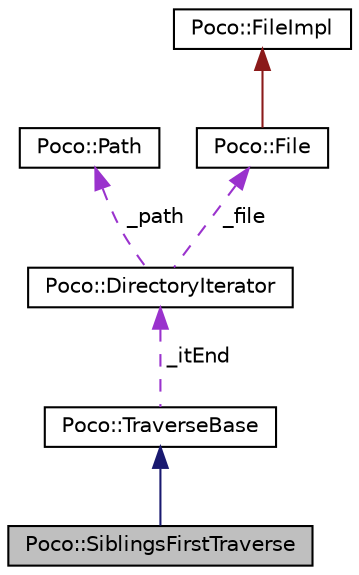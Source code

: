 digraph "Poco::SiblingsFirstTraverse"
{
 // LATEX_PDF_SIZE
  edge [fontname="Helvetica",fontsize="10",labelfontname="Helvetica",labelfontsize="10"];
  node [fontname="Helvetica",fontsize="10",shape=record];
  Node1 [label="Poco::SiblingsFirstTraverse",height=0.2,width=0.4,color="black", fillcolor="grey75", style="filled", fontcolor="black",tooltip=" "];
  Node2 -> Node1 [dir="back",color="midnightblue",fontsize="10",style="solid"];
  Node2 [label="Poco::TraverseBase",height=0.2,width=0.4,color="black", fillcolor="white", style="filled",URL="$classPoco_1_1TraverseBase.html",tooltip=" "];
  Node3 -> Node2 [dir="back",color="darkorchid3",fontsize="10",style="dashed",label=" _itEnd" ];
  Node3 [label="Poco::DirectoryIterator",height=0.2,width=0.4,color="black", fillcolor="white", style="filled",URL="$classPoco_1_1DirectoryIterator.html",tooltip=" "];
  Node4 -> Node3 [dir="back",color="darkorchid3",fontsize="10",style="dashed",label=" _path" ];
  Node4 [label="Poco::Path",height=0.2,width=0.4,color="black", fillcolor="white", style="filled",URL="$classPoco_1_1Path.html",tooltip=" "];
  Node5 -> Node3 [dir="back",color="darkorchid3",fontsize="10",style="dashed",label=" _file" ];
  Node5 [label="Poco::File",height=0.2,width=0.4,color="black", fillcolor="white", style="filled",URL="$classPoco_1_1File.html",tooltip=" "];
  Node6 -> Node5 [dir="back",color="firebrick4",fontsize="10",style="solid"];
  Node6 [label="Poco::FileImpl",height=0.2,width=0.4,color="black", fillcolor="white", style="filled",URL="$classPoco_1_1FileImpl.html",tooltip=" "];
}
